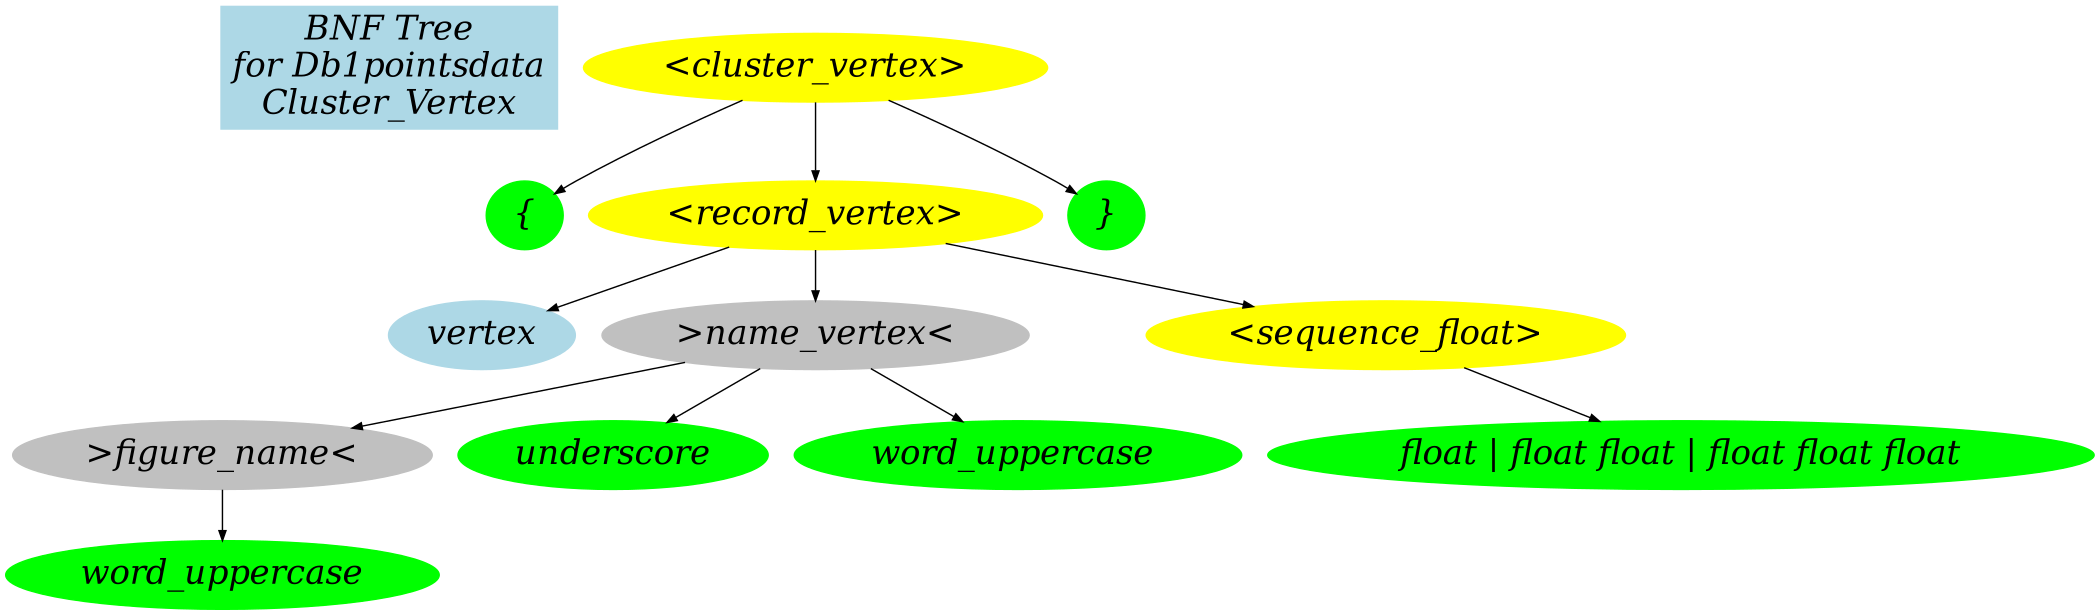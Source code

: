 digraph dgn {
    size="14,14";

    edge [fontname = "Bitstream Vera Sans" fontsize = 12 arrowsize="0.7" dir = down];

    node [color=yellow, style=filled, fontsize=24, fontname="Palatino-Italic", fontcolor=black];

    Title [label = "BNF Tree\nfor Db1pointsdata\nCluster_Vertex\n" fontsize=24, shape="record", color=lightblue, style=filled];

 "float | float float | float float float" [color=green] ;
 "word_uppercase" [color=green] ;
 "{" [color=green];
 "<record_vertex>" [color=yellow] 
 "vertex" [color=green] ;
 "}" [color=green];
 ">figure_name<" [color=grey];
 ">name_vertex<" [color=grey];
 "vertex" [color=lightblue];
 "underscore" [color=green];
 "word_uppercase " [color=green];


 "<cluster_vertex>"                     -> { "{" "<record_vertex>" "}" };

 "<record_vertex>"                      -> { "vertex" ">name_vertex<" "<sequence_float>" };

 ">name_vertex<"                        -> {">figure_name<" "underscore" "word_uppercase "};

 ">figure_name<"                        -> { "word_uppercase" };                    

 "<sequence_float>"                     -> { "float | float float | float float float"};

}